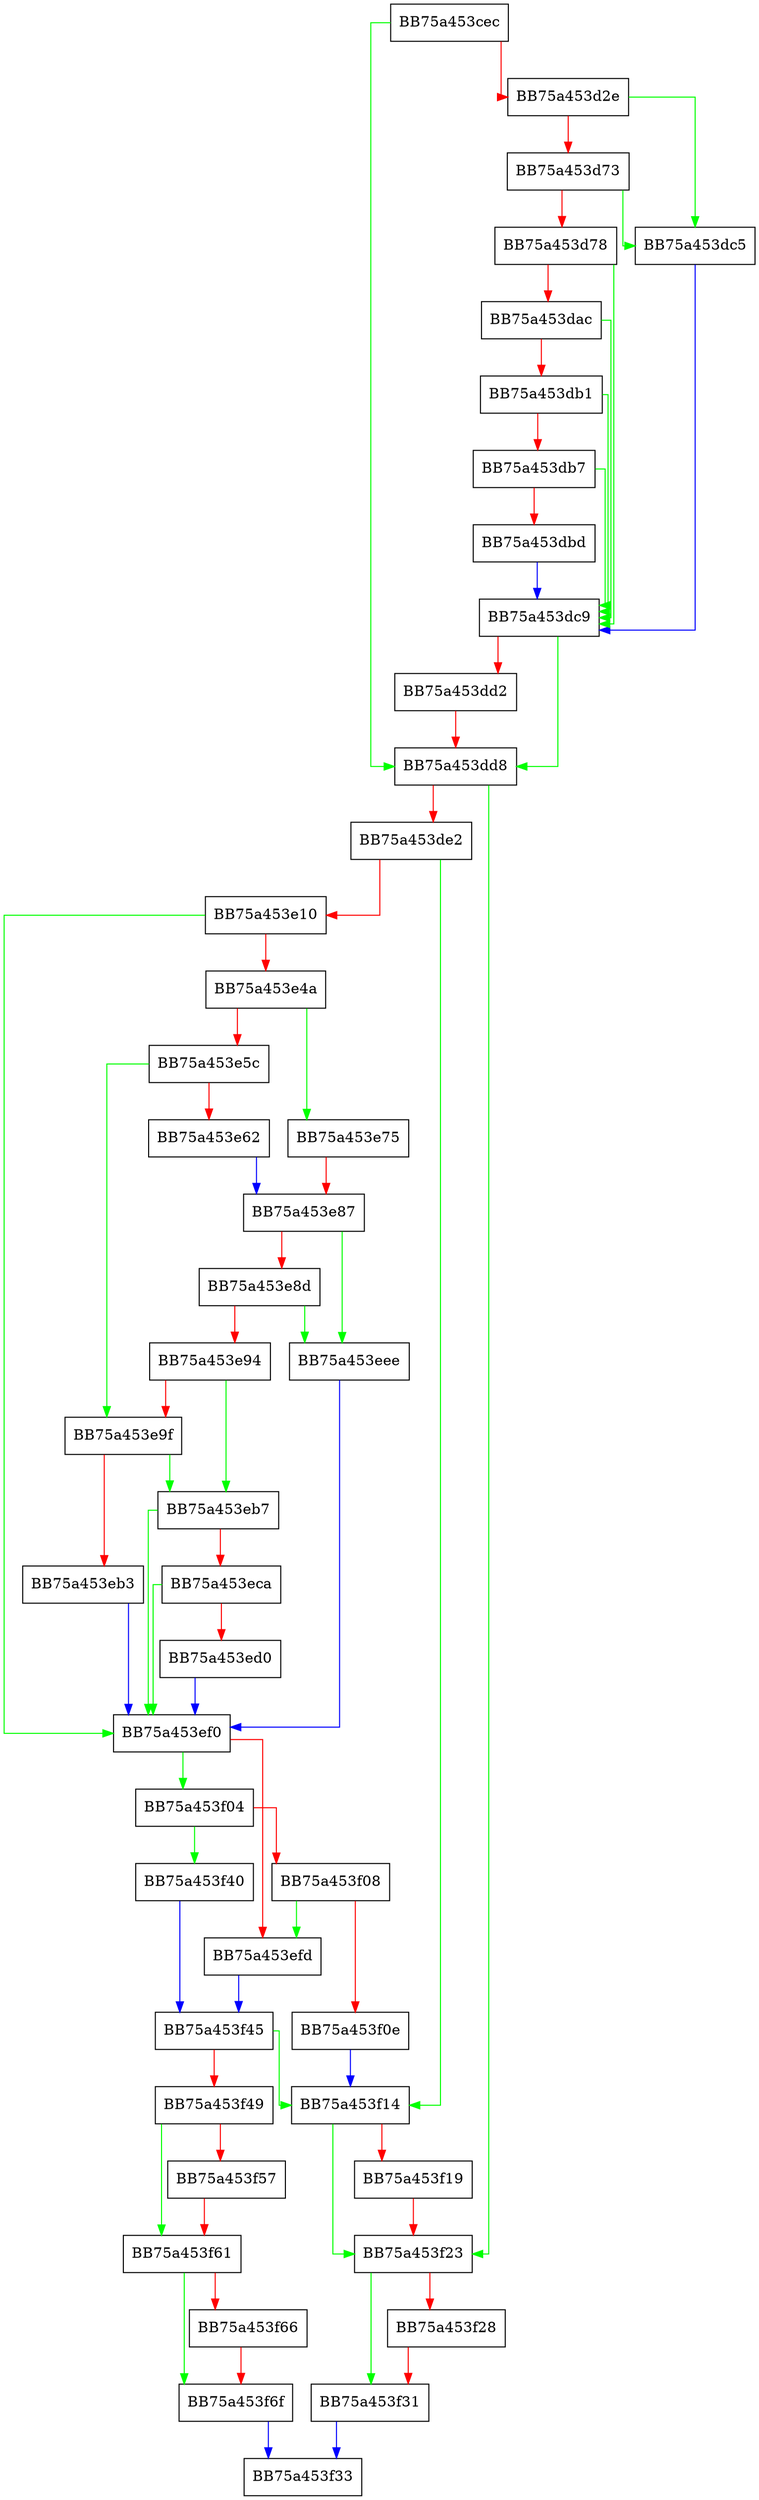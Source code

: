 digraph GetWpsIndicator {
  node [shape="box"];
  graph [splines=ortho];
  BB75a453cec -> BB75a453dd8 [color="green"];
  BB75a453cec -> BB75a453d2e [color="red"];
  BB75a453d2e -> BB75a453dc5 [color="green"];
  BB75a453d2e -> BB75a453d73 [color="red"];
  BB75a453d73 -> BB75a453dc5 [color="green"];
  BB75a453d73 -> BB75a453d78 [color="red"];
  BB75a453d78 -> BB75a453dc9 [color="green"];
  BB75a453d78 -> BB75a453dac [color="red"];
  BB75a453dac -> BB75a453dc9 [color="green"];
  BB75a453dac -> BB75a453db1 [color="red"];
  BB75a453db1 -> BB75a453dc9 [color="green"];
  BB75a453db1 -> BB75a453db7 [color="red"];
  BB75a453db7 -> BB75a453dc9 [color="green"];
  BB75a453db7 -> BB75a453dbd [color="red"];
  BB75a453dbd -> BB75a453dc9 [color="blue"];
  BB75a453dc5 -> BB75a453dc9 [color="blue"];
  BB75a453dc9 -> BB75a453dd8 [color="green"];
  BB75a453dc9 -> BB75a453dd2 [color="red"];
  BB75a453dd2 -> BB75a453dd8 [color="red"];
  BB75a453dd8 -> BB75a453f23 [color="green"];
  BB75a453dd8 -> BB75a453de2 [color="red"];
  BB75a453de2 -> BB75a453f14 [color="green"];
  BB75a453de2 -> BB75a453e10 [color="red"];
  BB75a453e10 -> BB75a453ef0 [color="green"];
  BB75a453e10 -> BB75a453e4a [color="red"];
  BB75a453e4a -> BB75a453e75 [color="green"];
  BB75a453e4a -> BB75a453e5c [color="red"];
  BB75a453e5c -> BB75a453e9f [color="green"];
  BB75a453e5c -> BB75a453e62 [color="red"];
  BB75a453e62 -> BB75a453e87 [color="blue"];
  BB75a453e75 -> BB75a453e87 [color="red"];
  BB75a453e87 -> BB75a453eee [color="green"];
  BB75a453e87 -> BB75a453e8d [color="red"];
  BB75a453e8d -> BB75a453eee [color="green"];
  BB75a453e8d -> BB75a453e94 [color="red"];
  BB75a453e94 -> BB75a453eb7 [color="green"];
  BB75a453e94 -> BB75a453e9f [color="red"];
  BB75a453e9f -> BB75a453eb7 [color="green"];
  BB75a453e9f -> BB75a453eb3 [color="red"];
  BB75a453eb3 -> BB75a453ef0 [color="blue"];
  BB75a453eb7 -> BB75a453ef0 [color="green"];
  BB75a453eb7 -> BB75a453eca [color="red"];
  BB75a453eca -> BB75a453ef0 [color="green"];
  BB75a453eca -> BB75a453ed0 [color="red"];
  BB75a453ed0 -> BB75a453ef0 [color="blue"];
  BB75a453eee -> BB75a453ef0 [color="blue"];
  BB75a453ef0 -> BB75a453f04 [color="green"];
  BB75a453ef0 -> BB75a453efd [color="red"];
  BB75a453efd -> BB75a453f45 [color="blue"];
  BB75a453f04 -> BB75a453f40 [color="green"];
  BB75a453f04 -> BB75a453f08 [color="red"];
  BB75a453f08 -> BB75a453efd [color="green"];
  BB75a453f08 -> BB75a453f0e [color="red"];
  BB75a453f0e -> BB75a453f14 [color="blue"];
  BB75a453f14 -> BB75a453f23 [color="green"];
  BB75a453f14 -> BB75a453f19 [color="red"];
  BB75a453f19 -> BB75a453f23 [color="red"];
  BB75a453f23 -> BB75a453f31 [color="green"];
  BB75a453f23 -> BB75a453f28 [color="red"];
  BB75a453f28 -> BB75a453f31 [color="red"];
  BB75a453f31 -> BB75a453f33 [color="blue"];
  BB75a453f40 -> BB75a453f45 [color="blue"];
  BB75a453f45 -> BB75a453f14 [color="green"];
  BB75a453f45 -> BB75a453f49 [color="red"];
  BB75a453f49 -> BB75a453f61 [color="green"];
  BB75a453f49 -> BB75a453f57 [color="red"];
  BB75a453f57 -> BB75a453f61 [color="red"];
  BB75a453f61 -> BB75a453f6f [color="green"];
  BB75a453f61 -> BB75a453f66 [color="red"];
  BB75a453f66 -> BB75a453f6f [color="red"];
  BB75a453f6f -> BB75a453f33 [color="blue"];
}